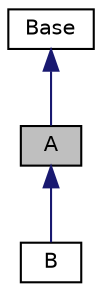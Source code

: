 digraph "A"
{
  edge [fontname="Helvetica",fontsize="10",labelfontname="Helvetica",labelfontsize="10"];
  node [fontname="Helvetica",fontsize="10",shape=record];
  Node1 [label="A",height=0.2,width=0.4,color="black", fillcolor="grey75", style="filled", fontcolor="black"];
  Node2 -> Node1 [dir="back",color="midnightblue",fontsize="10",style="solid"];
  Node2 [label="Base",height=0.2,width=0.4,color="black", fillcolor="white", style="filled",URL="$classBase.html"];
  Node1 -> Node3 [dir="back",color="midnightblue",fontsize="10",style="solid"];
  Node3 [label="B",height=0.2,width=0.4,color="black", fillcolor="white", style="filled",URL="$classB.html"];
}
